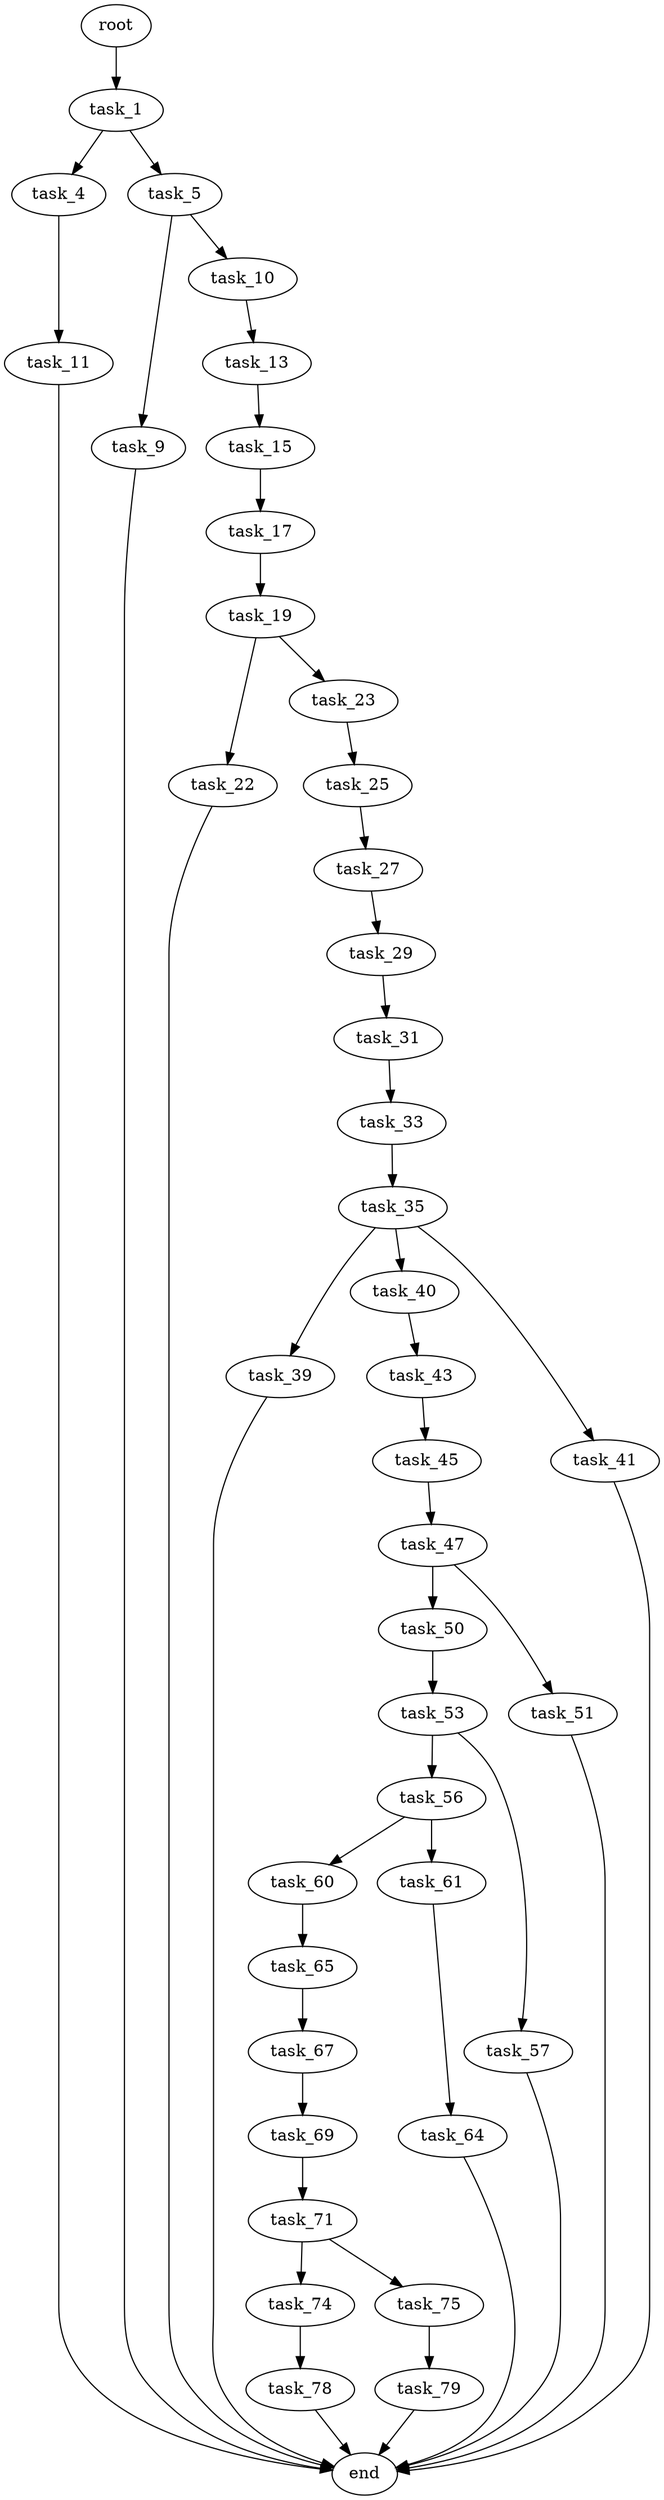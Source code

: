 digraph G {
  root [size="0.000000"];
  task_1 [size="108281647694.000000"];
  task_4 [size="453049498241.000000"];
  task_5 [size="231928233984.000000"];
  task_11 [size="231928233984.000000"];
  task_9 [size="203433531259.000000"];
  task_10 [size="132157029190.000000"];
  end [size="0.000000"];
  task_13 [size="782757789696.000000"];
  task_15 [size="109136631713.000000"];
  task_17 [size="4995444446.000000"];
  task_19 [size="68719476736.000000"];
  task_22 [size="782757789696.000000"];
  task_23 [size="8589934592.000000"];
  task_25 [size="9032025955.000000"];
  task_27 [size="134217728000.000000"];
  task_29 [size="3437079635.000000"];
  task_31 [size="374542400700.000000"];
  task_33 [size="1999296151.000000"];
  task_35 [size="2916351198.000000"];
  task_39 [size="1073741824000.000000"];
  task_40 [size="13112831333.000000"];
  task_41 [size="68719476736.000000"];
  task_43 [size="244531259804.000000"];
  task_45 [size="782757789696.000000"];
  task_47 [size="105278799999.000000"];
  task_50 [size="427519410808.000000"];
  task_51 [size="549755813888.000000"];
  task_53 [size="1359606848.000000"];
  task_56 [size="21556074516.000000"];
  task_57 [size="68719476736.000000"];
  task_60 [size="8193319772.000000"];
  task_61 [size="21333644375.000000"];
  task_65 [size="18869161565.000000"];
  task_64 [size="24833047558.000000"];
  task_67 [size="549755813888.000000"];
  task_69 [size="140812724496.000000"];
  task_71 [size="8589934592.000000"];
  task_74 [size="30027125035.000000"];
  task_75 [size="549755813888.000000"];
  task_78 [size="942084620276.000000"];
  task_79 [size="28991029248.000000"];

  root -> task_1 [size="1.000000"];
  task_1 -> task_4 [size="75497472.000000"];
  task_1 -> task_5 [size="75497472.000000"];
  task_4 -> task_11 [size="301989888.000000"];
  task_5 -> task_9 [size="301989888.000000"];
  task_5 -> task_10 [size="301989888.000000"];
  task_11 -> end [size="1.000000"];
  task_9 -> end [size="1.000000"];
  task_10 -> task_13 [size="209715200.000000"];
  task_13 -> task_15 [size="679477248.000000"];
  task_15 -> task_17 [size="209715200.000000"];
  task_17 -> task_19 [size="411041792.000000"];
  task_19 -> task_22 [size="134217728.000000"];
  task_19 -> task_23 [size="134217728.000000"];
  task_22 -> end [size="1.000000"];
  task_23 -> task_25 [size="33554432.000000"];
  task_25 -> task_27 [size="209715200.000000"];
  task_27 -> task_29 [size="209715200.000000"];
  task_29 -> task_31 [size="75497472.000000"];
  task_31 -> task_33 [size="536870912.000000"];
  task_33 -> task_35 [size="75497472.000000"];
  task_35 -> task_39 [size="75497472.000000"];
  task_35 -> task_40 [size="75497472.000000"];
  task_35 -> task_41 [size="75497472.000000"];
  task_39 -> end [size="1.000000"];
  task_40 -> task_43 [size="33554432.000000"];
  task_41 -> end [size="1.000000"];
  task_43 -> task_45 [size="536870912.000000"];
  task_45 -> task_47 [size="679477248.000000"];
  task_47 -> task_50 [size="411041792.000000"];
  task_47 -> task_51 [size="411041792.000000"];
  task_50 -> task_53 [size="301989888.000000"];
  task_51 -> end [size="1.000000"];
  task_53 -> task_56 [size="75497472.000000"];
  task_53 -> task_57 [size="75497472.000000"];
  task_56 -> task_60 [size="838860800.000000"];
  task_56 -> task_61 [size="838860800.000000"];
  task_57 -> end [size="1.000000"];
  task_60 -> task_65 [size="134217728.000000"];
  task_61 -> task_64 [size="838860800.000000"];
  task_65 -> task_67 [size="301989888.000000"];
  task_64 -> end [size="1.000000"];
  task_67 -> task_69 [size="536870912.000000"];
  task_69 -> task_71 [size="134217728.000000"];
  task_71 -> task_74 [size="33554432.000000"];
  task_71 -> task_75 [size="33554432.000000"];
  task_74 -> task_78 [size="679477248.000000"];
  task_75 -> task_79 [size="536870912.000000"];
  task_78 -> end [size="1.000000"];
  task_79 -> end [size="1.000000"];
}
